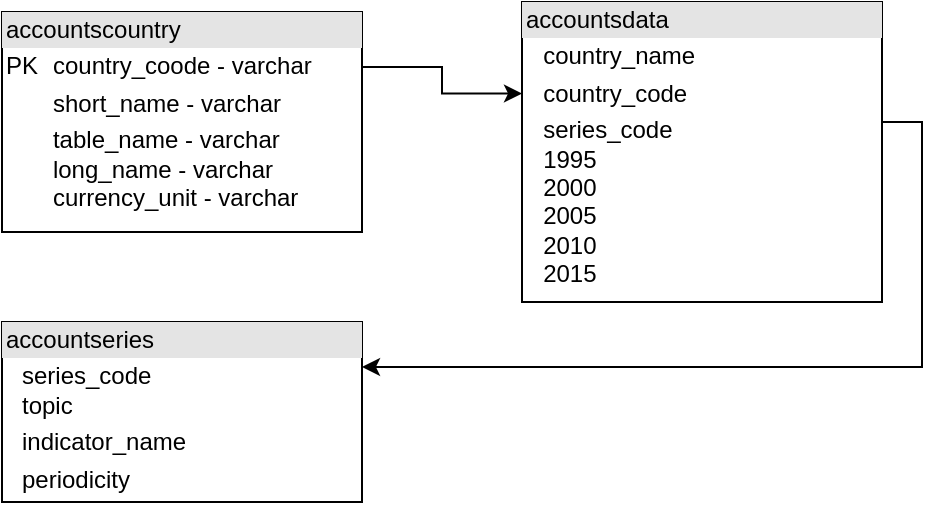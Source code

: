 <mxfile version="21.1.6" type="embed">
  <diagram id="yOmiEII8lnfaEAEpdWz4" name="Page-1">
    <mxGraphModel dx="1372" dy="1720" grid="1" gridSize="10" guides="1" tooltips="1" connect="1" arrows="1" fold="1" page="1" pageScale="1" pageWidth="827" pageHeight="1169" background="#ffffff" math="0" shadow="0">
      <root>
        <mxCell id="0" />
        <mxCell id="1" parent="0" />
        <mxCell id="9" style="edgeStyle=orthogonalEdgeStyle;rounded=0;html=1;exitX=1;exitY=0.25;entryX=0;entryY=0.305;entryPerimeter=0;jettySize=auto;orthogonalLoop=1;" parent="1" source="4" target="5" edge="1">
          <mxGeometry relative="1" as="geometry" />
        </mxCell>
        <mxCell id="4" value="&lt;div style=&quot;box-sizing: border-box ; width: 100% ; background: #e4e4e4 ; padding: 2px&quot;&gt;accountscountry&lt;/div&gt;&lt;table style=&quot;width: 100% ; font-size: 1em&quot; cellpadding=&quot;2&quot; cellspacing=&quot;0&quot;&gt;&lt;tbody&gt;&lt;tr&gt;&lt;td&gt;PK&lt;/td&gt;&lt;td&gt;country_coode - varchar&lt;/td&gt;&lt;/tr&gt;&lt;tr&gt;&lt;td&gt;&lt;br&gt;&lt;/td&gt;&lt;td&gt;short_name - varchar&lt;/td&gt;&lt;/tr&gt;&lt;tr&gt;&lt;td&gt;&lt;/td&gt;&lt;td&gt;table_name - varchar&lt;br&gt;long_name - varchar&lt;br&gt;currency_unit - varchar&lt;/td&gt;&lt;/tr&gt;&lt;/tbody&gt;&lt;/table&gt;" style="verticalAlign=top;align=left;overflow=fill;html=1;strokeColor=#000000;fillColor=#FFFFFF;" parent="1" vertex="1">
          <mxGeometry x="70" y="-455" width="180" height="110" as="geometry" />
        </mxCell>
        <mxCell id="12" style="edgeStyle=orthogonalEdgeStyle;rounded=0;html=1;exitX=1;exitY=0.5;entryX=1;entryY=0.25;jettySize=auto;orthogonalLoop=1;" parent="1" source="5" target="6" edge="1">
          <mxGeometry relative="1" as="geometry">
            <Array as="points">
              <mxPoint x="510" y="-400" />
              <mxPoint x="530" y="-400" />
              <mxPoint x="530" y="-277" />
            </Array>
          </mxGeometry>
        </mxCell>
        <mxCell id="5" value="&lt;div style=&quot;box-sizing: border-box ; width: 100% ; background: #e4e4e4 ; padding: 2px&quot;&gt;accountsdata&lt;/div&gt;&lt;table style=&quot;width: 100% ; font-size: 1em&quot; cellpadding=&quot;2&quot; cellspacing=&quot;0&quot;&gt;&lt;tbody&gt;&lt;tr&gt;&lt;td&gt;&lt;br&gt;&lt;/td&gt;&lt;td&gt;country_name&lt;/td&gt;&lt;/tr&gt;&lt;tr&gt;&lt;td&gt;&lt;/td&gt;&lt;td&gt;country_code&lt;/td&gt;&lt;/tr&gt;&lt;tr&gt;&lt;td&gt;&lt;/td&gt;&lt;td&gt;series_code&lt;br&gt;1995&lt;br&gt;2000&lt;br&gt;2005&lt;br&gt;2010&lt;br&gt;2015&lt;br&gt;&lt;br&gt;&lt;/td&gt;&lt;/tr&gt;&lt;/tbody&gt;&lt;/table&gt;" style="verticalAlign=top;align=left;overflow=fill;html=1;" parent="1" vertex="1">
          <mxGeometry x="330" y="-460" width="180" height="150" as="geometry" />
        </mxCell>
        <mxCell id="6" value="&lt;div style=&quot;box-sizing: border-box ; width: 100% ; background: #e4e4e4 ; padding: 2px&quot;&gt;accountseries&lt;/div&gt;&lt;table style=&quot;width: 100% ; font-size: 1em&quot; cellpadding=&quot;2&quot; cellspacing=&quot;0&quot;&gt;&lt;tbody&gt;&lt;tr&gt;&lt;td&gt;&lt;br&gt;&lt;/td&gt;&lt;td&gt;series_code&lt;br&gt;topic&lt;/td&gt;&lt;/tr&gt;&lt;tr&gt;&lt;td&gt;&lt;br&gt;&lt;/td&gt;&lt;td&gt;indicator_name&lt;/td&gt;&lt;/tr&gt;&lt;tr&gt;&lt;td&gt;&lt;/td&gt;&lt;td&gt;periodicity&lt;/td&gt;&lt;/tr&gt;&lt;/tbody&gt;&lt;/table&gt;" style="verticalAlign=top;align=left;overflow=fill;html=1;" parent="1" vertex="1">
          <mxGeometry x="70" y="-300" width="180" height="90" as="geometry" />
        </mxCell>
      </root>
    </mxGraphModel>
  </diagram>
</mxfile>
